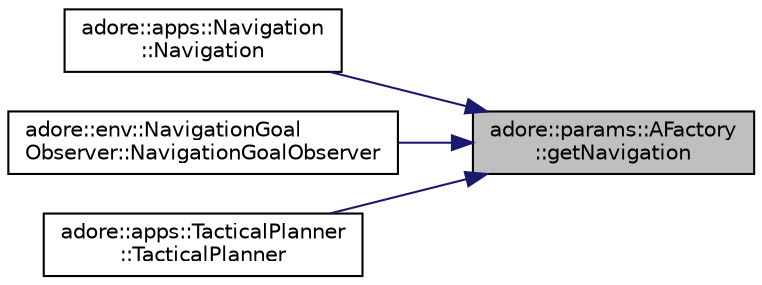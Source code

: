 digraph "adore::params::AFactory::getNavigation"
{
 // LATEX_PDF_SIZE
  edge [fontname="Helvetica",fontsize="10",labelfontname="Helvetica",labelfontsize="10"];
  node [fontname="Helvetica",fontsize="10",shape=record];
  rankdir="RL";
  Node1 [label="adore::params::AFactory\l::getNavigation",height=0.2,width=0.4,color="black", fillcolor="grey75", style="filled", fontcolor="black",tooltip=" "];
  Node1 -> Node2 [dir="back",color="midnightblue",fontsize="10",style="solid",fontname="Helvetica"];
  Node2 [label="adore::apps::Navigation\l::Navigation",height=0.2,width=0.4,color="black", fillcolor="white", style="filled",URL="$classadore_1_1apps_1_1Navigation.html#a0f19b60c5090f48fdd06be105610c304",tooltip=" "];
  Node1 -> Node3 [dir="back",color="midnightblue",fontsize="10",style="solid",fontname="Helvetica"];
  Node3 [label="adore::env::NavigationGoal\lObserver::NavigationGoalObserver",height=0.2,width=0.4,color="black", fillcolor="white", style="filled",URL="$classadore_1_1env_1_1NavigationGoalObserver.html#a42bde90b77a24b66b073d99456d47122",tooltip=" "];
  Node1 -> Node4 [dir="back",color="midnightblue",fontsize="10",style="solid",fontname="Helvetica"];
  Node4 [label="adore::apps::TacticalPlanner\l::TacticalPlanner",height=0.2,width=0.4,color="black", fillcolor="white", style="filled",URL="$classadore_1_1apps_1_1TacticalPlanner.html#ae5aa95a09bce4de67a12b60972740ad6",tooltip="constructur"];
}
